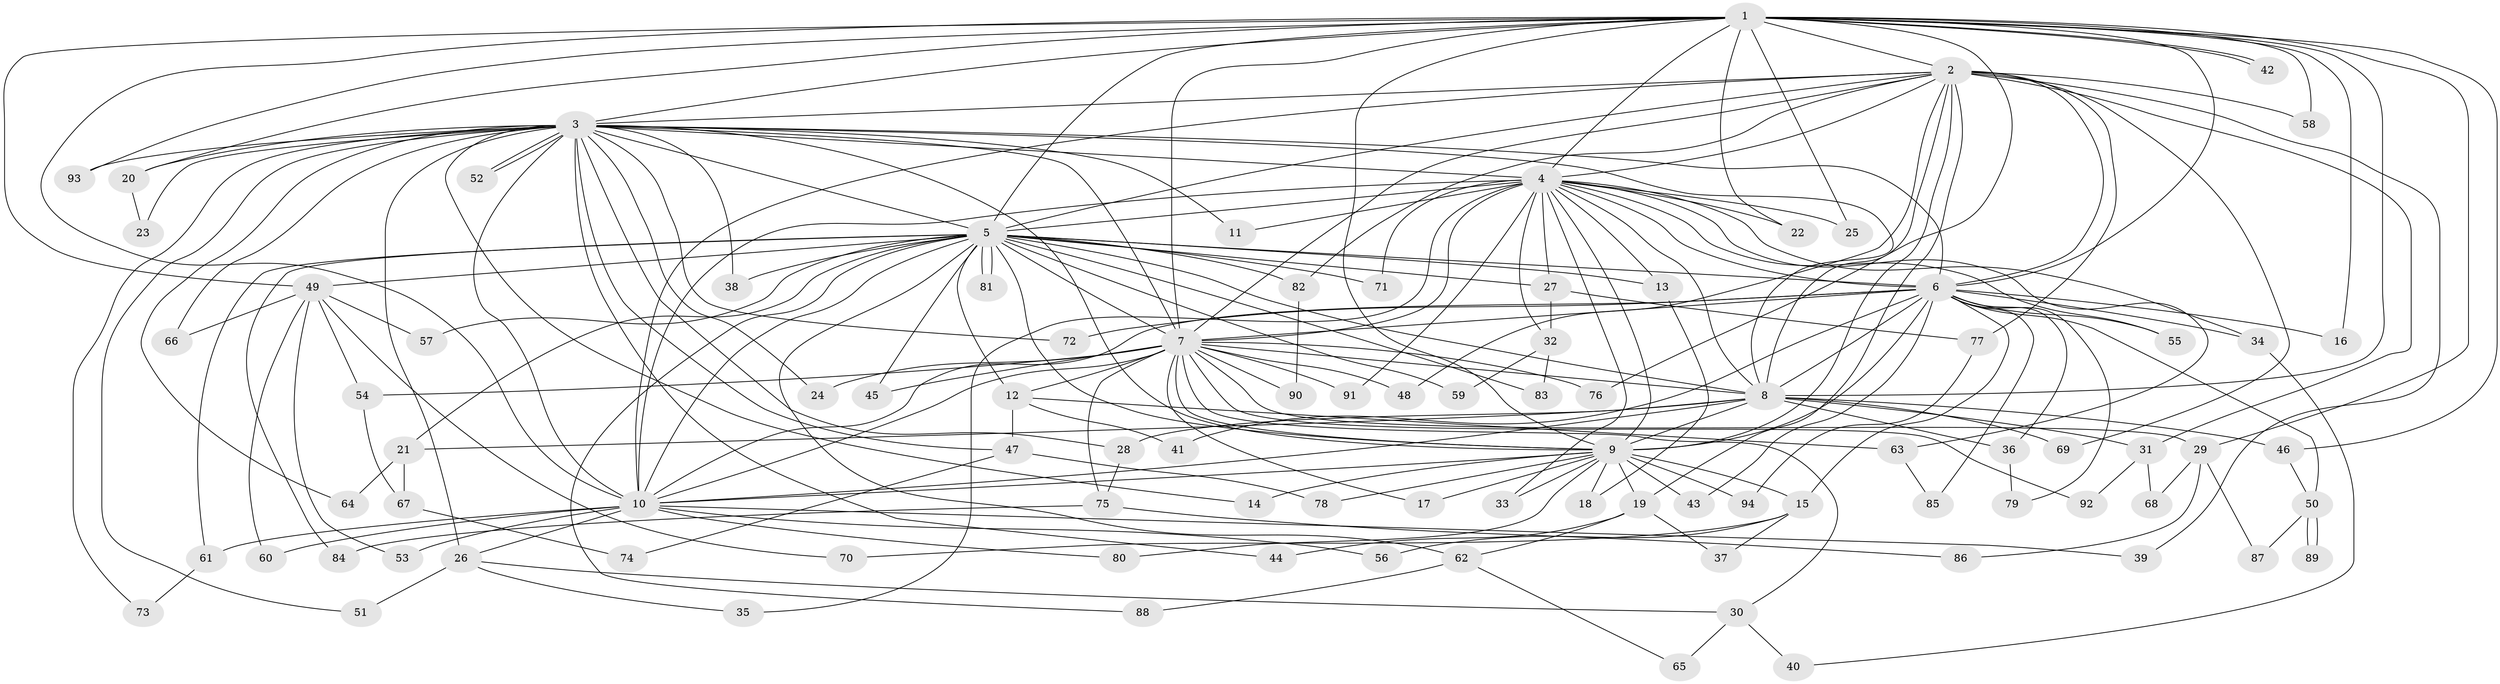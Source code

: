 // coarse degree distribution, {17: 0.014705882352941176, 14: 0.014705882352941176, 30: 0.014705882352941176, 26: 0.014705882352941176, 24: 0.014705882352941176, 16: 0.014705882352941176, 18: 0.014705882352941176, 12: 0.014705882352941176, 2: 0.5147058823529411, 6: 0.014705882352941176, 3: 0.14705882352941177, 1: 0.029411764705882353, 5: 0.04411764705882353, 4: 0.11764705882352941, 8: 0.014705882352941176}
// Generated by graph-tools (version 1.1) at 2025/23/03/03/25 07:23:39]
// undirected, 94 vertices, 213 edges
graph export_dot {
graph [start="1"]
  node [color=gray90,style=filled];
  1;
  2;
  3;
  4;
  5;
  6;
  7;
  8;
  9;
  10;
  11;
  12;
  13;
  14;
  15;
  16;
  17;
  18;
  19;
  20;
  21;
  22;
  23;
  24;
  25;
  26;
  27;
  28;
  29;
  30;
  31;
  32;
  33;
  34;
  35;
  36;
  37;
  38;
  39;
  40;
  41;
  42;
  43;
  44;
  45;
  46;
  47;
  48;
  49;
  50;
  51;
  52;
  53;
  54;
  55;
  56;
  57;
  58;
  59;
  60;
  61;
  62;
  63;
  64;
  65;
  66;
  67;
  68;
  69;
  70;
  71;
  72;
  73;
  74;
  75;
  76;
  77;
  78;
  79;
  80;
  81;
  82;
  83;
  84;
  85;
  86;
  87;
  88;
  89;
  90;
  91;
  92;
  93;
  94;
  1 -- 2;
  1 -- 3;
  1 -- 4;
  1 -- 5;
  1 -- 6;
  1 -- 7;
  1 -- 8;
  1 -- 9;
  1 -- 10;
  1 -- 16;
  1 -- 20;
  1 -- 22;
  1 -- 25;
  1 -- 29;
  1 -- 42;
  1 -- 42;
  1 -- 46;
  1 -- 49;
  1 -- 58;
  1 -- 76;
  1 -- 93;
  2 -- 3;
  2 -- 4;
  2 -- 5;
  2 -- 6;
  2 -- 7;
  2 -- 8;
  2 -- 9;
  2 -- 10;
  2 -- 19;
  2 -- 31;
  2 -- 39;
  2 -- 48;
  2 -- 58;
  2 -- 69;
  2 -- 77;
  2 -- 82;
  3 -- 4;
  3 -- 5;
  3 -- 6;
  3 -- 7;
  3 -- 8;
  3 -- 9;
  3 -- 10;
  3 -- 11;
  3 -- 14;
  3 -- 20;
  3 -- 23;
  3 -- 24;
  3 -- 26;
  3 -- 28;
  3 -- 38;
  3 -- 44;
  3 -- 47;
  3 -- 51;
  3 -- 52;
  3 -- 52;
  3 -- 64;
  3 -- 66;
  3 -- 72;
  3 -- 73;
  3 -- 93;
  4 -- 5;
  4 -- 6;
  4 -- 7;
  4 -- 8;
  4 -- 9;
  4 -- 10;
  4 -- 11;
  4 -- 13;
  4 -- 22;
  4 -- 25;
  4 -- 27;
  4 -- 32;
  4 -- 33;
  4 -- 34;
  4 -- 35;
  4 -- 55;
  4 -- 63;
  4 -- 71;
  4 -- 91;
  5 -- 6;
  5 -- 7;
  5 -- 8;
  5 -- 9;
  5 -- 10;
  5 -- 12;
  5 -- 13;
  5 -- 21;
  5 -- 27;
  5 -- 38;
  5 -- 45;
  5 -- 49;
  5 -- 57;
  5 -- 59;
  5 -- 61;
  5 -- 62;
  5 -- 71;
  5 -- 81;
  5 -- 81;
  5 -- 82;
  5 -- 83;
  5 -- 84;
  5 -- 88;
  6 -- 7;
  6 -- 8;
  6 -- 9;
  6 -- 10;
  6 -- 15;
  6 -- 16;
  6 -- 34;
  6 -- 36;
  6 -- 41;
  6 -- 43;
  6 -- 50;
  6 -- 55;
  6 -- 72;
  6 -- 79;
  6 -- 85;
  7 -- 8;
  7 -- 9;
  7 -- 10;
  7 -- 12;
  7 -- 17;
  7 -- 24;
  7 -- 29;
  7 -- 30;
  7 -- 45;
  7 -- 48;
  7 -- 54;
  7 -- 75;
  7 -- 76;
  7 -- 90;
  7 -- 91;
  7 -- 92;
  8 -- 9;
  8 -- 10;
  8 -- 21;
  8 -- 28;
  8 -- 31;
  8 -- 36;
  8 -- 46;
  8 -- 69;
  9 -- 10;
  9 -- 14;
  9 -- 15;
  9 -- 17;
  9 -- 18;
  9 -- 19;
  9 -- 33;
  9 -- 43;
  9 -- 78;
  9 -- 80;
  9 -- 94;
  10 -- 26;
  10 -- 39;
  10 -- 53;
  10 -- 56;
  10 -- 60;
  10 -- 61;
  10 -- 80;
  12 -- 41;
  12 -- 47;
  12 -- 63;
  13 -- 18;
  15 -- 37;
  15 -- 56;
  15 -- 70;
  19 -- 37;
  19 -- 44;
  19 -- 62;
  20 -- 23;
  21 -- 64;
  21 -- 67;
  26 -- 30;
  26 -- 35;
  26 -- 51;
  27 -- 32;
  27 -- 77;
  28 -- 75;
  29 -- 68;
  29 -- 86;
  29 -- 87;
  30 -- 40;
  30 -- 65;
  31 -- 68;
  31 -- 92;
  32 -- 59;
  32 -- 83;
  34 -- 40;
  36 -- 79;
  46 -- 50;
  47 -- 74;
  47 -- 78;
  49 -- 53;
  49 -- 54;
  49 -- 57;
  49 -- 60;
  49 -- 66;
  49 -- 70;
  50 -- 87;
  50 -- 89;
  50 -- 89;
  54 -- 67;
  61 -- 73;
  62 -- 65;
  62 -- 88;
  63 -- 85;
  67 -- 74;
  75 -- 84;
  75 -- 86;
  77 -- 94;
  82 -- 90;
}

